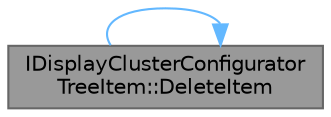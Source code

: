 digraph "IDisplayClusterConfiguratorTreeItem::DeleteItem"
{
 // INTERACTIVE_SVG=YES
 // LATEX_PDF_SIZE
  bgcolor="transparent";
  edge [fontname=Helvetica,fontsize=10,labelfontname=Helvetica,labelfontsize=10];
  node [fontname=Helvetica,fontsize=10,shape=box,height=0.2,width=0.4];
  rankdir="LR";
  Node1 [id="Node000001",label="IDisplayClusterConfigurator\lTreeItem::DeleteItem",height=0.2,width=0.4,color="gray40", fillcolor="grey60", style="filled", fontcolor="black",tooltip="Deletes the tree row item and its backing object."];
  Node1 -> Node1 [id="edge1_Node000001_Node000001",color="steelblue1",style="solid",tooltip=" "];
}
